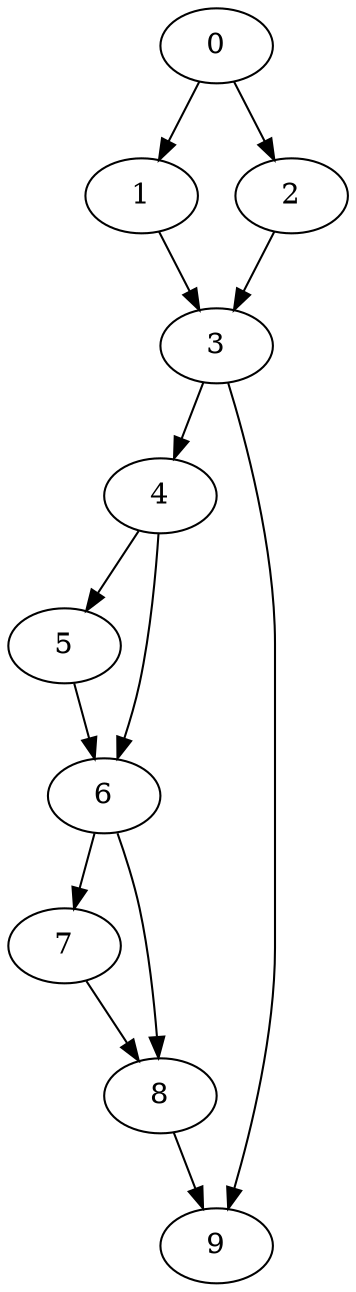 digraph {
	0
	1
	2
	3
	4
	5
	6
	7
	8
	9
	0 -> 1
	4 -> 6
	5 -> 6
	6 -> 7
	3 -> 9
	8 -> 9
	0 -> 2
	1 -> 3
	2 -> 3
	3 -> 4
	4 -> 5
	7 -> 8
	6 -> 8
}
